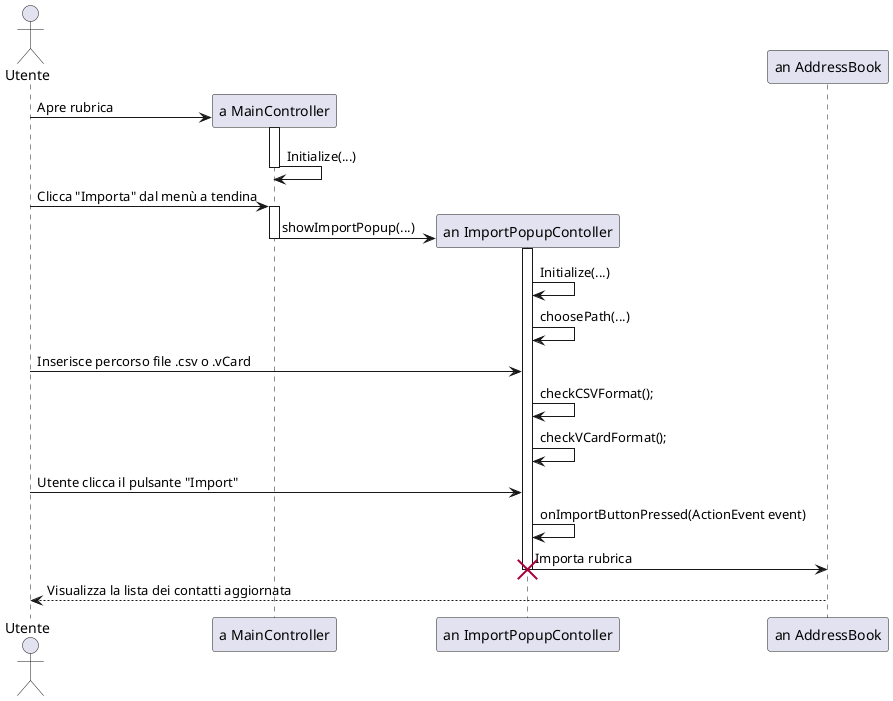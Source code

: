 @startuml C5ImportareRubrica

actor Utente as u
participant "a MainController" as mc
participant "an ImportPopupContoller" as ipc
participant "an AddressBook" as ab

u -> mc ** : Apre rubrica
activate mc
mc -> mc : Initialize(...)
deactivate mc

u -> mc : Clicca "Importa" dal menù a tendina
activate mc
mc -> ipc ** : showImportPopup(...)
deactivate mc
activate ipc
ipc -> ipc : Initialize(...)
ipc -> ipc : choosePath(...)
u -> ipc : Inserisce percorso file .csv o .vCard
ipc -> ipc : checkCSVFormat();
ipc -> ipc : checkVCardFormat();
u -> ipc : Utente clicca il pulsante "Import"
ipc -> ipc : onImportButtonPressed(ActionEvent event)
ipc -> ab : Importa rubrica
destroy ipc
ab --> u : Visualizza la lista dei contatti aggiornata

@enduml